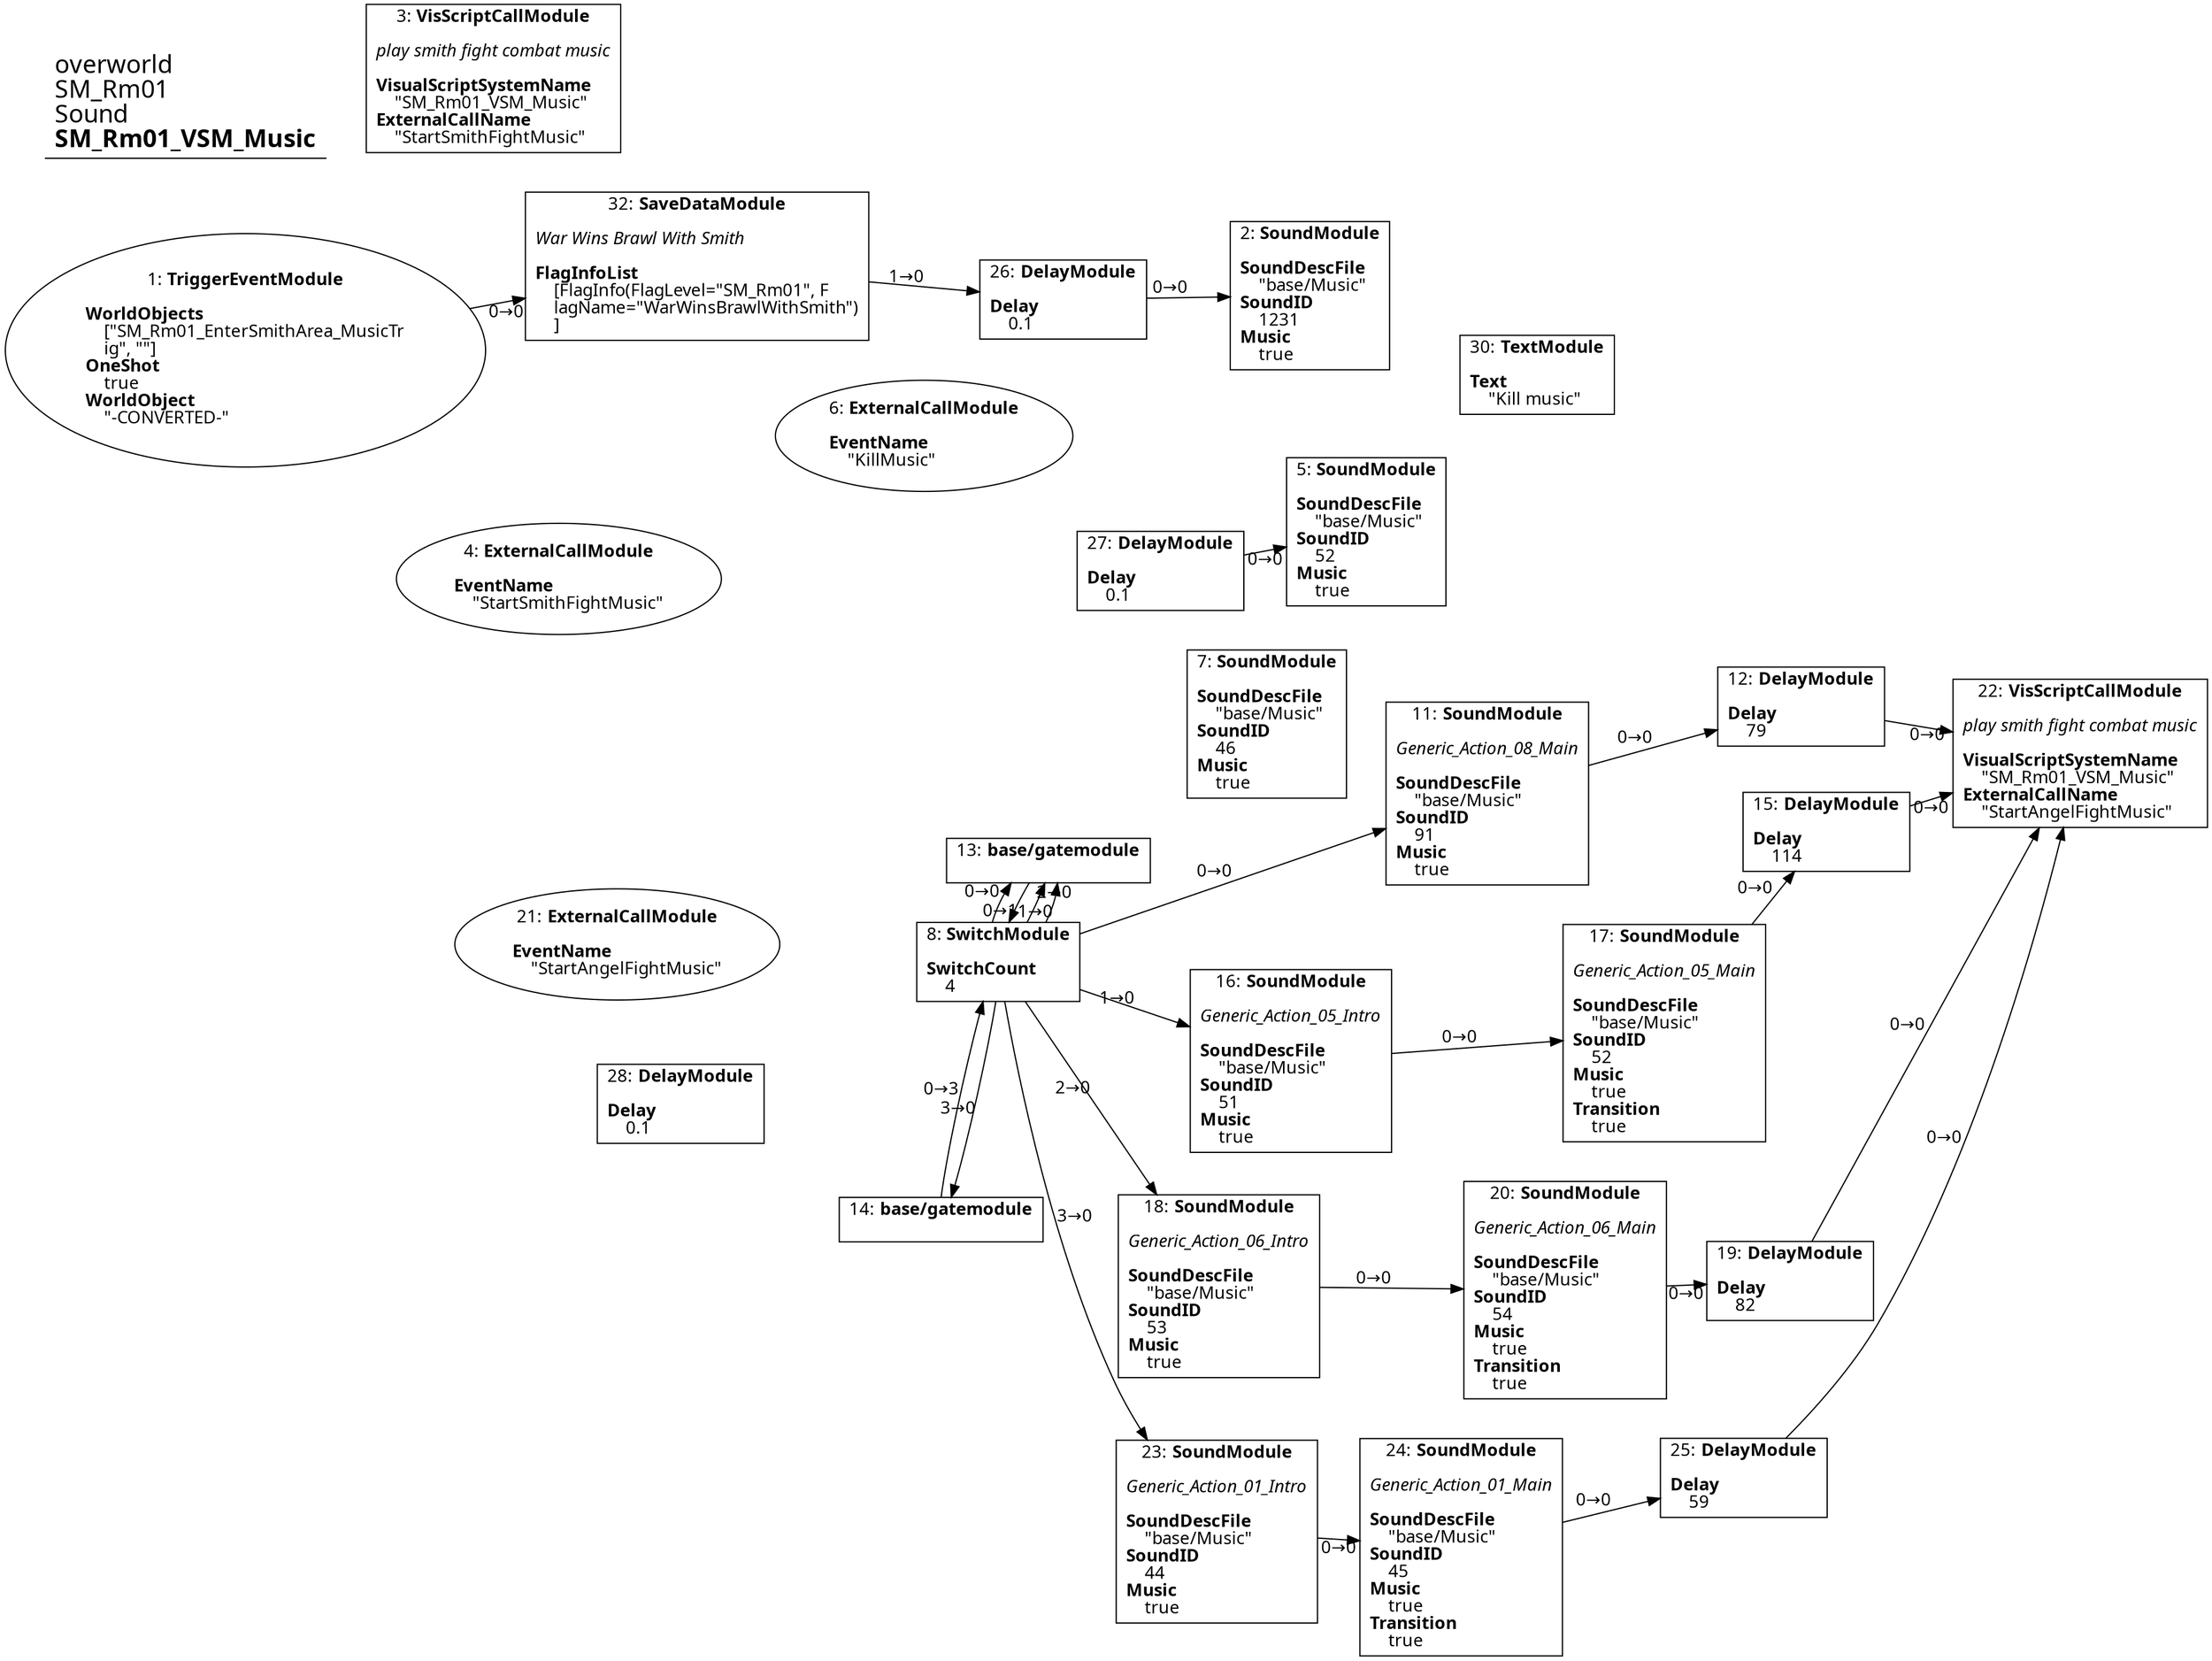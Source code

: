digraph {
    layout = fdp;
    overlap = prism;
    sep = "+16";
    splines = spline;

    node [ shape = box ];

    graph [ fontname = "Segoe UI" ];
    node [ fontname = "Segoe UI" ];
    edge [ fontname = "Segoe UI" ];

    1 [ label = <1: <b>TriggerEventModule</b><br/><br/><b>WorldObjects</b><br align="left"/>    [&quot;SM_Rm01_EnterSmithArea_MusicTr<br align="left"/>    ig&quot;, &quot;&quot;]<br align="left"/><b>OneShot</b><br align="left"/>    true<br align="left"/><b>WorldObject</b><br align="left"/>    &quot;-CONVERTED-&quot;<br align="left"/>> ];
    1 [ shape = oval ]
    1 [ pos = "0.046000004,-0.192!" ];
    1 -> 32 [ label = "0→0" ];

    2 [ label = <2: <b>SoundModule</b><br/><br/><b>SoundDescFile</b><br align="left"/>    &quot;base/Music&quot;<br align="left"/><b>SoundID</b><br align="left"/>    1231<br align="left"/><b>Music</b><br align="left"/>    true<br align="left"/>> ];
    2 [ pos = "0.69200003,-0.215!" ];

    3 [ label = <3: <b>VisScriptCallModule</b><br/><br/><i>play smith fight combat music<br align="left"/></i><br align="left"/><b>VisualScriptSystemName</b><br align="left"/>    &quot;SM_Rm01_VSM_Music&quot;<br align="left"/><b>ExternalCallName</b><br align="left"/>    &quot;StartSmithFightMusic&quot;<br align="left"/>> ];
    3 [ pos = "0.164,0.033!" ];

    4 [ label = <4: <b>ExternalCallModule</b><br/><br/><b>EventName</b><br align="left"/>    &quot;StartSmithFightMusic&quot;<br align="left"/>> ];
    4 [ shape = oval ]
    4 [ pos = "0.307,-0.48800004!" ];

    5 [ label = <5: <b>SoundModule</b><br/><br/><b>SoundDescFile</b><br align="left"/>    &quot;base/Music&quot;<br align="left"/><b>SoundID</b><br align="left"/>    52<br align="left"/><b>Music</b><br align="left"/>    true<br align="left"/>> ];
    5 [ pos = "0.777,-0.48800004!" ];

    6 [ label = <6: <b>ExternalCallModule</b><br/><br/><b>EventName</b><br align="left"/>    &quot;KillMusic&quot;<br align="left"/>> ];
    6 [ shape = oval ]
    6 [ pos = "0.48000002,-0.402!" ];

    7 [ label = <7: <b>SoundModule</b><br/><br/><b>SoundDescFile</b><br align="left"/>    &quot;base/Music&quot;<br align="left"/><b>SoundID</b><br align="left"/>    46<br align="left"/><b>Music</b><br align="left"/>    true<br align="left"/>> ];
    7 [ pos = "0.77300006,-0.74500006!" ];

    8 [ label = <8: <b>SwitchModule</b><br/><br/><b>SwitchCount</b><br align="left"/>    4<br align="left"/>> ];
    8 [ pos = "0.73300004,-1.1470001!" ];
    8 -> 11 [ label = "0→0" ];
    8 -> 13 [ label = "0→0" ];
    8 -> 13 [ label = "1→0" ];
    8 -> 13 [ label = "2→0" ];
    8 -> 14 [ label = "3→0" ];
    8 -> 16 [ label = "1→0" ];
    8 -> 18 [ label = "2→0" ];
    8 -> 23 [ label = "3→0" ];

    11 [ label = <11: <b>SoundModule</b><br/><br/><i>Generic_Action_08_Main<br align="left"/></i><br align="left"/><b>SoundDescFile</b><br align="left"/>    &quot;base/Music&quot;<br align="left"/><b>SoundID</b><br align="left"/>    91<br align="left"/><b>Music</b><br align="left"/>    true<br align="left"/>> ];
    11 [ pos = "1.159,-1.079!" ];
    11 -> 12 [ label = "0→0" ];

    12 [ label = <12: <b>DelayModule</b><br/><br/><b>Delay</b><br align="left"/>    79<br align="left"/>> ];
    12 [ pos = "1.5480001,-1.079!" ];
    12 -> 22 [ label = "0→0" ];

    13 [ label = <13: <b>base/gatemodule</b><br/><br/>> ];
    13 [ pos = "0.75000006,-0.95800006!" ];
    13 -> 8 [ label = "0→1" ];

    14 [ label = <14: <b>base/gatemodule</b><br/><br/>> ];
    14 [ pos = "0.76000005,-1.424!" ];
    14 -> 8 [ label = "0→3" ];

    15 [ label = <15: <b>DelayModule</b><br/><br/><b>Delay</b><br align="left"/>    114<br align="left"/>> ];
    15 [ pos = "1.5500001,-1.268!" ];
    15 -> 22 [ label = "0→0" ];

    16 [ label = <16: <b>SoundModule</b><br/><br/><i>Generic_Action_05_Intro<br align="left"/></i><br align="left"/><b>SoundDescFile</b><br align="left"/>    &quot;base/Music&quot;<br align="left"/><b>SoundID</b><br align="left"/>    51<br align="left"/><b>Music</b><br align="left"/>    true<br align="left"/>> ];
    16 [ pos = "1.154,-1.268!" ];
    16 -> 17 [ label = "0→0" ];

    17 [ label = <17: <b>SoundModule</b><br/><br/><i>Generic_Action_05_Main<br align="left"/></i><br align="left"/><b>SoundDescFile</b><br align="left"/>    &quot;base/Music&quot;<br align="left"/><b>SoundID</b><br align="left"/>    52<br align="left"/><b>Music</b><br align="left"/>    true<br align="left"/><b>Transition</b><br align="left"/>    true<br align="left"/>> ];
    17 [ pos = "1.353,-1.268!" ];
    17 -> 15 [ label = "0→0" ];

    18 [ label = <18: <b>SoundModule</b><br/><br/><i>Generic_Action_06_Intro<br align="left"/></i><br align="left"/><b>SoundDescFile</b><br align="left"/>    &quot;base/Music&quot;<br align="left"/><b>SoundID</b><br align="left"/>    53<br align="left"/><b>Music</b><br align="left"/>    true<br align="left"/>> ];
    18 [ pos = "1.154,-1.4740001!" ];
    18 -> 20 [ label = "0→0" ];

    19 [ label = <19: <b>DelayModule</b><br/><br/><b>Delay</b><br align="left"/>    82<br align="left"/>> ];
    19 [ pos = "1.5450001,-1.4740001!" ];
    19 -> 22 [ label = "0→0" ];

    20 [ label = <20: <b>SoundModule</b><br/><br/><i>Generic_Action_06_Main<br align="left"/></i><br align="left"/><b>SoundDescFile</b><br align="left"/>    &quot;base/Music&quot;<br align="left"/><b>SoundID</b><br align="left"/>    54<br align="left"/><b>Music</b><br align="left"/>    true<br align="left"/><b>Transition</b><br align="left"/>    true<br align="left"/>> ];
    20 [ pos = "1.3570001,-1.4740001!" ];
    20 -> 19 [ label = "0→0" ];

    21 [ label = <21: <b>ExternalCallModule</b><br/><br/><b>EventName</b><br align="left"/>    &quot;StartAngelFightMusic&quot;<br align="left"/>> ];
    21 [ shape = oval ]
    21 [ pos = "0.407,-1.1470001!" ];

    22 [ label = <22: <b>VisScriptCallModule</b><br/><br/><i>play smith fight combat music<br align="left"/></i><br align="left"/><b>VisualScriptSystemName</b><br align="left"/>    &quot;SM_Rm01_VSM_Music&quot;<br align="left"/><b>ExternalCallName</b><br align="left"/>    &quot;StartAngelFightMusic&quot;<br align="left"/>> ];
    22 [ pos = "1.8220001,-1.1980001!" ];

    23 [ label = <23: <b>SoundModule</b><br/><br/><i>Generic_Action_01_Intro<br align="left"/></i><br align="left"/><b>SoundDescFile</b><br align="left"/>    &quot;base/Music&quot;<br align="left"/><b>SoundID</b><br align="left"/>    44<br align="left"/><b>Music</b><br align="left"/>    true<br align="left"/>> ];
    23 [ pos = "1.1520001,-1.6710001!" ];
    23 -> 24 [ label = "0→0" ];

    24 [ label = <24: <b>SoundModule</b><br/><br/><i>Generic_Action_01_Main<br align="left"/></i><br align="left"/><b>SoundDescFile</b><br align="left"/>    &quot;base/Music&quot;<br align="left"/><b>SoundID</b><br align="left"/>    45<br align="left"/><b>Music</b><br align="left"/>    true<br align="left"/><b>Transition</b><br align="left"/>    true<br align="left"/>> ];
    24 [ pos = "1.3570001,-1.6710001!" ];
    24 -> 25 [ label = "0→0" ];

    25 [ label = <25: <b>DelayModule</b><br/><br/><b>Delay</b><br align="left"/>    59<br align="left"/>> ];
    25 [ pos = "1.544,-1.6710001!" ];
    25 -> 22 [ label = "0→0" ];

    26 [ label = <26: <b>DelayModule</b><br/><br/><b>Delay</b><br align="left"/>    0.1<br align="left"/>> ];
    26 [ pos = "0.523,-0.215!" ];
    26 -> 2 [ label = "0→0" ];

    27 [ label = <27: <b>DelayModule</b><br/><br/><b>Delay</b><br align="left"/>    0.1<br align="left"/>> ];
    27 [ pos = "0.57100004,-0.48800004!" ];
    27 -> 5 [ label = "0→0" ];

    28 [ label = <28: <b>DelayModule</b><br/><br/><b>Delay</b><br align="left"/>    0.1<br align="left"/>> ];
    28 [ pos = "0.462,-1.2880001!" ];

    30 [ label = <30: <b>TextModule</b><br/><br/><b>Text</b><br align="left"/>    &quot;Kill music&quot;<br align="left"/>> ];
    30 [ pos = "0.83900005,-0.38700002!" ];

    32 [ label = <32: <b>SaveDataModule</b><br/><br/><i>War Wins Brawl With Smith<br align="left"/></i><br align="left"/><b>FlagInfoList</b><br align="left"/>    [FlagInfo(FlagLevel=&quot;SM_Rm01&quot;, F<br align="left"/>    lagName=&quot;WarWinsBrawlWithSmith&quot;)<br align="left"/>    ]<br align="left"/>> ];
    32 [ pos = "0.29700002,-0.192!" ];
    32 -> 26 [ label = "1→0" ];

    title [ pos = "0.045,0.034!" ];
    title [ shape = underline ];
    title [ label = <<font point-size="20">overworld<br align="left"/>SM_Rm01<br align="left"/>Sound<br align="left"/><b>SM_Rm01_VSM_Music</b><br align="left"/></font>> ];
}
